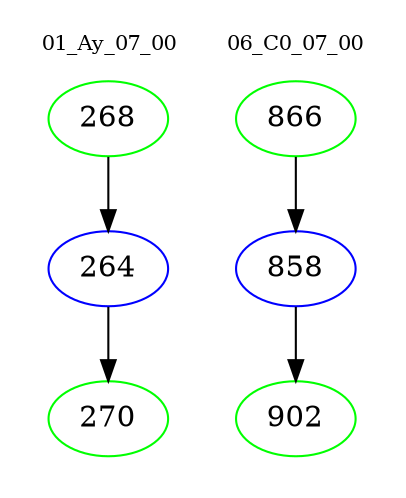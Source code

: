 digraph{
subgraph cluster_0 {
color = white
label = "01_Ay_07_00";
fontsize=10;
T0_268 [label="268", color="green"]
T0_268 -> T0_264 [color="black"]
T0_264 [label="264", color="blue"]
T0_264 -> T0_270 [color="black"]
T0_270 [label="270", color="green"]
}
subgraph cluster_1 {
color = white
label = "06_C0_07_00";
fontsize=10;
T1_866 [label="866", color="green"]
T1_866 -> T1_858 [color="black"]
T1_858 [label="858", color="blue"]
T1_858 -> T1_902 [color="black"]
T1_902 [label="902", color="green"]
}
}
